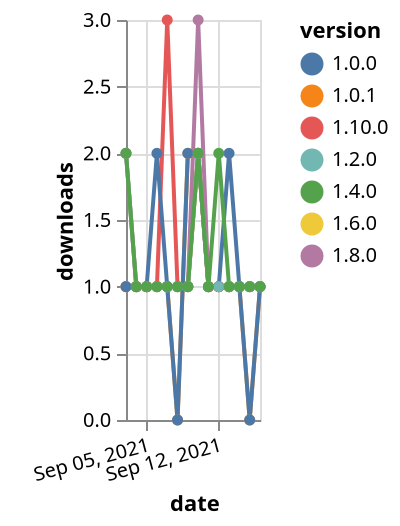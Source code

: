 {"$schema": "https://vega.github.io/schema/vega-lite/v5.json", "description": "A simple bar chart with embedded data.", "data": {"values": [{"date": "2021-09-03", "total": 166, "delta": 1, "version": "1.6.0"}, {"date": "2021-09-04", "total": 167, "delta": 1, "version": "1.6.0"}, {"date": "2021-09-05", "total": 168, "delta": 1, "version": "1.6.0"}, {"date": "2021-09-06", "total": 169, "delta": 1, "version": "1.6.0"}, {"date": "2021-09-07", "total": 170, "delta": 1, "version": "1.6.0"}, {"date": "2021-09-08", "total": 171, "delta": 1, "version": "1.6.0"}, {"date": "2021-09-09", "total": 172, "delta": 1, "version": "1.6.0"}, {"date": "2021-09-10", "total": 174, "delta": 2, "version": "1.6.0"}, {"date": "2021-09-11", "total": 175, "delta": 1, "version": "1.6.0"}, {"date": "2021-09-12", "total": 176, "delta": 1, "version": "1.6.0"}, {"date": "2021-09-13", "total": 177, "delta": 1, "version": "1.6.0"}, {"date": "2021-09-14", "total": 178, "delta": 1, "version": "1.6.0"}, {"date": "2021-09-15", "total": 179, "delta": 1, "version": "1.6.0"}, {"date": "2021-09-16", "total": 180, "delta": 1, "version": "1.6.0"}, {"date": "2021-09-03", "total": 199, "delta": 1, "version": "1.8.0"}, {"date": "2021-09-04", "total": 200, "delta": 1, "version": "1.8.0"}, {"date": "2021-09-05", "total": 201, "delta": 1, "version": "1.8.0"}, {"date": "2021-09-06", "total": 202, "delta": 1, "version": "1.8.0"}, {"date": "2021-09-07", "total": 203, "delta": 1, "version": "1.8.0"}, {"date": "2021-09-08", "total": 204, "delta": 1, "version": "1.8.0"}, {"date": "2021-09-09", "total": 205, "delta": 1, "version": "1.8.0"}, {"date": "2021-09-10", "total": 208, "delta": 3, "version": "1.8.0"}, {"date": "2021-09-11", "total": 209, "delta": 1, "version": "1.8.0"}, {"date": "2021-09-12", "total": 210, "delta": 1, "version": "1.8.0"}, {"date": "2021-09-13", "total": 211, "delta": 1, "version": "1.8.0"}, {"date": "2021-09-14", "total": 212, "delta": 1, "version": "1.8.0"}, {"date": "2021-09-15", "total": 213, "delta": 1, "version": "1.8.0"}, {"date": "2021-09-16", "total": 214, "delta": 1, "version": "1.8.0"}, {"date": "2021-09-03", "total": 124, "delta": 2, "version": "1.10.0"}, {"date": "2021-09-04", "total": 125, "delta": 1, "version": "1.10.0"}, {"date": "2021-09-05", "total": 126, "delta": 1, "version": "1.10.0"}, {"date": "2021-09-06", "total": 127, "delta": 1, "version": "1.10.0"}, {"date": "2021-09-07", "total": 130, "delta": 3, "version": "1.10.0"}, {"date": "2021-09-08", "total": 131, "delta": 1, "version": "1.10.0"}, {"date": "2021-09-09", "total": 132, "delta": 1, "version": "1.10.0"}, {"date": "2021-09-10", "total": 134, "delta": 2, "version": "1.10.0"}, {"date": "2021-09-11", "total": 135, "delta": 1, "version": "1.10.0"}, {"date": "2021-09-12", "total": 136, "delta": 1, "version": "1.10.0"}, {"date": "2021-09-13", "total": 137, "delta": 1, "version": "1.10.0"}, {"date": "2021-09-14", "total": 138, "delta": 1, "version": "1.10.0"}, {"date": "2021-09-15", "total": 139, "delta": 1, "version": "1.10.0"}, {"date": "2021-09-16", "total": 140, "delta": 1, "version": "1.10.0"}, {"date": "2021-09-03", "total": 246, "delta": 1, "version": "1.0.1"}, {"date": "2021-09-04", "total": 247, "delta": 1, "version": "1.0.1"}, {"date": "2021-09-05", "total": 248, "delta": 1, "version": "1.0.1"}, {"date": "2021-09-06", "total": 249, "delta": 1, "version": "1.0.1"}, {"date": "2021-09-07", "total": 250, "delta": 1, "version": "1.0.1"}, {"date": "2021-09-08", "total": 250, "delta": 0, "version": "1.0.1"}, {"date": "2021-09-09", "total": 252, "delta": 2, "version": "1.0.1"}, {"date": "2021-09-10", "total": 254, "delta": 2, "version": "1.0.1"}, {"date": "2021-09-11", "total": 255, "delta": 1, "version": "1.0.1"}, {"date": "2021-09-12", "total": 256, "delta": 1, "version": "1.0.1"}, {"date": "2021-09-13", "total": 257, "delta": 1, "version": "1.0.1"}, {"date": "2021-09-14", "total": 258, "delta": 1, "version": "1.0.1"}, {"date": "2021-09-15", "total": 258, "delta": 0, "version": "1.0.1"}, {"date": "2021-09-16", "total": 259, "delta": 1, "version": "1.0.1"}, {"date": "2021-09-03", "total": 262, "delta": 1, "version": "1.0.0"}, {"date": "2021-09-04", "total": 263, "delta": 1, "version": "1.0.0"}, {"date": "2021-09-05", "total": 264, "delta": 1, "version": "1.0.0"}, {"date": "2021-09-06", "total": 266, "delta": 2, "version": "1.0.0"}, {"date": "2021-09-07", "total": 267, "delta": 1, "version": "1.0.0"}, {"date": "2021-09-08", "total": 267, "delta": 0, "version": "1.0.0"}, {"date": "2021-09-09", "total": 269, "delta": 2, "version": "1.0.0"}, {"date": "2021-09-10", "total": 271, "delta": 2, "version": "1.0.0"}, {"date": "2021-09-11", "total": 272, "delta": 1, "version": "1.0.0"}, {"date": "2021-09-12", "total": 273, "delta": 1, "version": "1.0.0"}, {"date": "2021-09-13", "total": 275, "delta": 2, "version": "1.0.0"}, {"date": "2021-09-14", "total": 276, "delta": 1, "version": "1.0.0"}, {"date": "2021-09-15", "total": 276, "delta": 0, "version": "1.0.0"}, {"date": "2021-09-16", "total": 277, "delta": 1, "version": "1.0.0"}, {"date": "2021-09-03", "total": 201, "delta": 2, "version": "1.2.0"}, {"date": "2021-09-04", "total": 202, "delta": 1, "version": "1.2.0"}, {"date": "2021-09-05", "total": 203, "delta": 1, "version": "1.2.0"}, {"date": "2021-09-06", "total": 204, "delta": 1, "version": "1.2.0"}, {"date": "2021-09-07", "total": 205, "delta": 1, "version": "1.2.0"}, {"date": "2021-09-08", "total": 206, "delta": 1, "version": "1.2.0"}, {"date": "2021-09-09", "total": 207, "delta": 1, "version": "1.2.0"}, {"date": "2021-09-10", "total": 209, "delta": 2, "version": "1.2.0"}, {"date": "2021-09-11", "total": 210, "delta": 1, "version": "1.2.0"}, {"date": "2021-09-12", "total": 211, "delta": 1, "version": "1.2.0"}, {"date": "2021-09-13", "total": 212, "delta": 1, "version": "1.2.0"}, {"date": "2021-09-14", "total": 213, "delta": 1, "version": "1.2.0"}, {"date": "2021-09-15", "total": 214, "delta": 1, "version": "1.2.0"}, {"date": "2021-09-16", "total": 215, "delta": 1, "version": "1.2.0"}, {"date": "2021-09-03", "total": 200, "delta": 2, "version": "1.4.0"}, {"date": "2021-09-04", "total": 201, "delta": 1, "version": "1.4.0"}, {"date": "2021-09-05", "total": 202, "delta": 1, "version": "1.4.0"}, {"date": "2021-09-06", "total": 203, "delta": 1, "version": "1.4.0"}, {"date": "2021-09-07", "total": 204, "delta": 1, "version": "1.4.0"}, {"date": "2021-09-08", "total": 205, "delta": 1, "version": "1.4.0"}, {"date": "2021-09-09", "total": 206, "delta": 1, "version": "1.4.0"}, {"date": "2021-09-10", "total": 208, "delta": 2, "version": "1.4.0"}, {"date": "2021-09-11", "total": 209, "delta": 1, "version": "1.4.0"}, {"date": "2021-09-12", "total": 211, "delta": 2, "version": "1.4.0"}, {"date": "2021-09-13", "total": 212, "delta": 1, "version": "1.4.0"}, {"date": "2021-09-14", "total": 213, "delta": 1, "version": "1.4.0"}, {"date": "2021-09-15", "total": 214, "delta": 1, "version": "1.4.0"}, {"date": "2021-09-16", "total": 215, "delta": 1, "version": "1.4.0"}]}, "width": "container", "mark": {"type": "line", "point": {"filled": true}}, "encoding": {"x": {"field": "date", "type": "temporal", "timeUnit": "yearmonthdate", "title": "date", "axis": {"labelAngle": -15}}, "y": {"field": "delta", "type": "quantitative", "title": "downloads"}, "color": {"field": "version", "type": "nominal"}, "tooltip": {"field": "delta"}}}